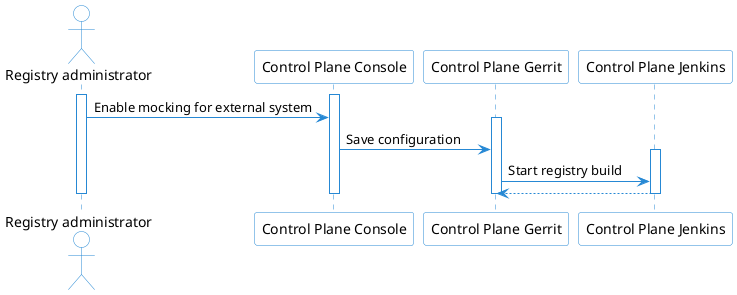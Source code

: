 @startuml

skinparam shadowing false
skinparam DatabaseBackgroundColor white
skinparam DatabaseBorderColor #2688d4
skinparam QueueBackgroundColor white
skinparam QueueBorderColor #2688d4
skinparam NoteBackgroundColor white
skinparam NoteBorderColor #2688d4
skinparam EntityBackgroundColor white
skinparam EntityBorderColor #2688d4
skinparam ControlBackgroundColor white
skinparam ControlBorderColor #2688d4
skinparam ActorBackgroundColor white

skinparam sequence {
    ArrowColor #2688d4
    ActorBorderColor #2688d4
    LifeLineBorderColor #2688d4
    ParticipantBorderColor #2688d4
    ParticipantBackgroundColor white
    BoxBorderColor #2688d4
    BoxBackgroundColor white
}

skinparam responseMessageBelowArrow true

actor "Registry administrator" as Client

participant "Control Plane Console" as CP
participant "Control Plane Gerrit" as Gerrit
participant "Control Plane Jenkins" as Jenkins

activate Client

activate CP
Client -> CP :Enable mocking for external system
activate Gerrit
CP -> Gerrit :Save configuration
activate Jenkins
Gerrit -> Jenkins : Start registry build
Gerrit <-- Jenkins

deactivate CP
deactivate Client
deactivate Gerrit
deactivate Jenkins


@enduml